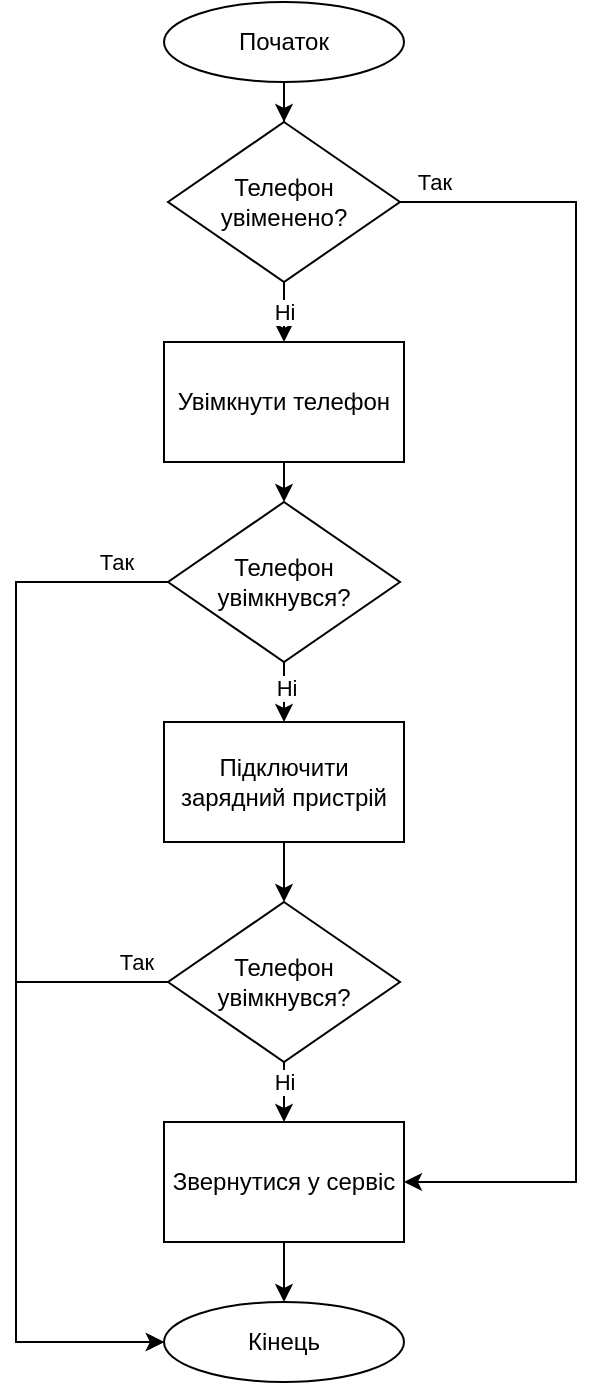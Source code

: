 <mxfile version="24.6.4" type="device">
  <diagram id="C5RBs43oDa-KdzZeNtuy" name="Page-1">
    <mxGraphModel dx="1228" dy="791" grid="1" gridSize="10" guides="1" tooltips="1" connect="1" arrows="1" fold="1" page="1" pageScale="1" pageWidth="827" pageHeight="1169" math="0" shadow="0">
      <root>
        <mxCell id="WIyWlLk6GJQsqaUBKTNV-0" />
        <mxCell id="WIyWlLk6GJQsqaUBKTNV-1" parent="WIyWlLk6GJQsqaUBKTNV-0" />
        <mxCell id="uBikca3-uuoxiLVjGZma-2" style="edgeStyle=orthogonalEdgeStyle;rounded=0;orthogonalLoop=1;jettySize=auto;html=1;entryX=0.5;entryY=0;entryDx=0;entryDy=0;" edge="1" parent="WIyWlLk6GJQsqaUBKTNV-1" source="uBikca3-uuoxiLVjGZma-0" target="uBikca3-uuoxiLVjGZma-1">
          <mxGeometry relative="1" as="geometry" />
        </mxCell>
        <mxCell id="uBikca3-uuoxiLVjGZma-0" value="Початок" style="ellipse;whiteSpace=wrap;html=1;" vertex="1" parent="WIyWlLk6GJQsqaUBKTNV-1">
          <mxGeometry x="354" y="50" width="120" height="40" as="geometry" />
        </mxCell>
        <mxCell id="uBikca3-uuoxiLVjGZma-5" value="Ні" style="edgeStyle=orthogonalEdgeStyle;rounded=0;orthogonalLoop=1;jettySize=auto;html=1;entryX=0.5;entryY=0;entryDx=0;entryDy=0;" edge="1" parent="WIyWlLk6GJQsqaUBKTNV-1" source="uBikca3-uuoxiLVjGZma-1" target="uBikca3-uuoxiLVjGZma-6">
          <mxGeometry relative="1" as="geometry">
            <mxPoint x="414" y="240" as="targetPoint" />
          </mxGeometry>
        </mxCell>
        <mxCell id="uBikca3-uuoxiLVjGZma-25" style="edgeStyle=orthogonalEdgeStyle;rounded=0;orthogonalLoop=1;jettySize=auto;html=1;entryX=1;entryY=0.5;entryDx=0;entryDy=0;" edge="1" parent="WIyWlLk6GJQsqaUBKTNV-1" source="uBikca3-uuoxiLVjGZma-1" target="uBikca3-uuoxiLVjGZma-15">
          <mxGeometry relative="1" as="geometry">
            <Array as="points">
              <mxPoint x="560" y="150" />
              <mxPoint x="560" y="640" />
            </Array>
          </mxGeometry>
        </mxCell>
        <mxCell id="uBikca3-uuoxiLVjGZma-26" value="Так" style="edgeLabel;html=1;align=center;verticalAlign=middle;resizable=0;points=[];" vertex="1" connectable="0" parent="uBikca3-uuoxiLVjGZma-25">
          <mxGeometry x="-0.949" y="-1" relative="1" as="geometry">
            <mxPoint y="-11" as="offset" />
          </mxGeometry>
        </mxCell>
        <mxCell id="uBikca3-uuoxiLVjGZma-1" value="Телефон увіменено?" style="rhombus;whiteSpace=wrap;html=1;" vertex="1" parent="WIyWlLk6GJQsqaUBKTNV-1">
          <mxGeometry x="356" y="110" width="116" height="80" as="geometry" />
        </mxCell>
        <mxCell id="uBikca3-uuoxiLVjGZma-9" style="edgeStyle=orthogonalEdgeStyle;rounded=0;orthogonalLoop=1;jettySize=auto;html=1;exitX=0.5;exitY=1;exitDx=0;exitDy=0;entryX=0.5;entryY=0;entryDx=0;entryDy=0;" edge="1" parent="WIyWlLk6GJQsqaUBKTNV-1" source="uBikca3-uuoxiLVjGZma-6" target="uBikca3-uuoxiLVjGZma-8">
          <mxGeometry relative="1" as="geometry" />
        </mxCell>
        <mxCell id="uBikca3-uuoxiLVjGZma-6" value="Увімкнути телефон" style="rounded=0;whiteSpace=wrap;html=1;" vertex="1" parent="WIyWlLk6GJQsqaUBKTNV-1">
          <mxGeometry x="354" y="220" width="120" height="60" as="geometry" />
        </mxCell>
        <mxCell id="uBikca3-uuoxiLVjGZma-11" style="edgeStyle=orthogonalEdgeStyle;rounded=0;orthogonalLoop=1;jettySize=auto;html=1;entryX=0.5;entryY=0;entryDx=0;entryDy=0;" edge="1" parent="WIyWlLk6GJQsqaUBKTNV-1" source="uBikca3-uuoxiLVjGZma-8" target="uBikca3-uuoxiLVjGZma-10">
          <mxGeometry relative="1" as="geometry" />
        </mxCell>
        <mxCell id="uBikca3-uuoxiLVjGZma-19" value="Ні" style="edgeLabel;html=1;align=center;verticalAlign=middle;resizable=0;points=[];" vertex="1" connectable="0" parent="uBikca3-uuoxiLVjGZma-11">
          <mxGeometry x="0.32" y="1" relative="1" as="geometry">
            <mxPoint as="offset" />
          </mxGeometry>
        </mxCell>
        <mxCell id="uBikca3-uuoxiLVjGZma-21" style="edgeStyle=orthogonalEdgeStyle;rounded=0;orthogonalLoop=1;jettySize=auto;html=1;entryX=0;entryY=0.5;entryDx=0;entryDy=0;" edge="1" parent="WIyWlLk6GJQsqaUBKTNV-1" source="uBikca3-uuoxiLVjGZma-8" target="uBikca3-uuoxiLVjGZma-16">
          <mxGeometry relative="1" as="geometry">
            <Array as="points">
              <mxPoint x="280" y="340" />
              <mxPoint x="280" y="720" />
            </Array>
          </mxGeometry>
        </mxCell>
        <mxCell id="uBikca3-uuoxiLVjGZma-22" value="Так" style="edgeLabel;html=1;align=center;verticalAlign=middle;resizable=0;points=[];" vertex="1" connectable="0" parent="uBikca3-uuoxiLVjGZma-21">
          <mxGeometry x="-0.83" y="2" relative="1" as="geometry">
            <mxPoint x="19" y="-12" as="offset" />
          </mxGeometry>
        </mxCell>
        <mxCell id="uBikca3-uuoxiLVjGZma-8" value="Телефон увімкнувся?" style="rhombus;whiteSpace=wrap;html=1;" vertex="1" parent="WIyWlLk6GJQsqaUBKTNV-1">
          <mxGeometry x="356" y="300" width="116" height="80" as="geometry" />
        </mxCell>
        <mxCell id="uBikca3-uuoxiLVjGZma-14" style="edgeStyle=orthogonalEdgeStyle;rounded=0;orthogonalLoop=1;jettySize=auto;html=1;exitX=0.5;exitY=1;exitDx=0;exitDy=0;entryX=0.5;entryY=0;entryDx=0;entryDy=0;" edge="1" parent="WIyWlLk6GJQsqaUBKTNV-1" source="uBikca3-uuoxiLVjGZma-10" target="uBikca3-uuoxiLVjGZma-13">
          <mxGeometry relative="1" as="geometry" />
        </mxCell>
        <mxCell id="uBikca3-uuoxiLVjGZma-10" value="Підключити зарядний пристрій" style="rounded=0;whiteSpace=wrap;html=1;" vertex="1" parent="WIyWlLk6GJQsqaUBKTNV-1">
          <mxGeometry x="354" y="410" width="120" height="60" as="geometry" />
        </mxCell>
        <mxCell id="uBikca3-uuoxiLVjGZma-17" style="edgeStyle=orthogonalEdgeStyle;rounded=0;orthogonalLoop=1;jettySize=auto;html=1;exitX=0.5;exitY=1;exitDx=0;exitDy=0;entryX=0.5;entryY=0;entryDx=0;entryDy=0;" edge="1" parent="WIyWlLk6GJQsqaUBKTNV-1" source="uBikca3-uuoxiLVjGZma-13" target="uBikca3-uuoxiLVjGZma-15">
          <mxGeometry relative="1" as="geometry" />
        </mxCell>
        <mxCell id="uBikca3-uuoxiLVjGZma-20" value="Ні" style="edgeLabel;html=1;align=center;verticalAlign=middle;resizable=0;points=[];" vertex="1" connectable="0" parent="uBikca3-uuoxiLVjGZma-17">
          <mxGeometry x="-0.35" relative="1" as="geometry">
            <mxPoint as="offset" />
          </mxGeometry>
        </mxCell>
        <mxCell id="uBikca3-uuoxiLVjGZma-23" style="edgeStyle=orthogonalEdgeStyle;rounded=0;orthogonalLoop=1;jettySize=auto;html=1;entryX=0;entryY=0.5;entryDx=0;entryDy=0;" edge="1" parent="WIyWlLk6GJQsqaUBKTNV-1" source="uBikca3-uuoxiLVjGZma-13" target="uBikca3-uuoxiLVjGZma-16">
          <mxGeometry relative="1" as="geometry">
            <Array as="points">
              <mxPoint x="280" y="540" />
              <mxPoint x="280" y="720" />
            </Array>
          </mxGeometry>
        </mxCell>
        <mxCell id="uBikca3-uuoxiLVjGZma-24" value="Так" style="edgeLabel;html=1;align=center;verticalAlign=middle;resizable=0;points=[];" vertex="1" connectable="0" parent="uBikca3-uuoxiLVjGZma-23">
          <mxGeometry x="-0.788" relative="1" as="geometry">
            <mxPoint x="19" y="-10" as="offset" />
          </mxGeometry>
        </mxCell>
        <mxCell id="uBikca3-uuoxiLVjGZma-13" value="Телефон увімкнувся?" style="rhombus;whiteSpace=wrap;html=1;" vertex="1" parent="WIyWlLk6GJQsqaUBKTNV-1">
          <mxGeometry x="356" y="500" width="116" height="80" as="geometry" />
        </mxCell>
        <mxCell id="uBikca3-uuoxiLVjGZma-18" style="edgeStyle=orthogonalEdgeStyle;rounded=0;orthogonalLoop=1;jettySize=auto;html=1;exitX=0.5;exitY=1;exitDx=0;exitDy=0;entryX=0.5;entryY=0;entryDx=0;entryDy=0;" edge="1" parent="WIyWlLk6GJQsqaUBKTNV-1" source="uBikca3-uuoxiLVjGZma-15" target="uBikca3-uuoxiLVjGZma-16">
          <mxGeometry relative="1" as="geometry" />
        </mxCell>
        <mxCell id="uBikca3-uuoxiLVjGZma-15" value="Звернутися у сервіс" style="rounded=0;whiteSpace=wrap;html=1;" vertex="1" parent="WIyWlLk6GJQsqaUBKTNV-1">
          <mxGeometry x="354" y="610" width="120" height="60" as="geometry" />
        </mxCell>
        <mxCell id="uBikca3-uuoxiLVjGZma-16" value="Кінець" style="ellipse;whiteSpace=wrap;html=1;" vertex="1" parent="WIyWlLk6GJQsqaUBKTNV-1">
          <mxGeometry x="354" y="700" width="120" height="40" as="geometry" />
        </mxCell>
      </root>
    </mxGraphModel>
  </diagram>
</mxfile>
